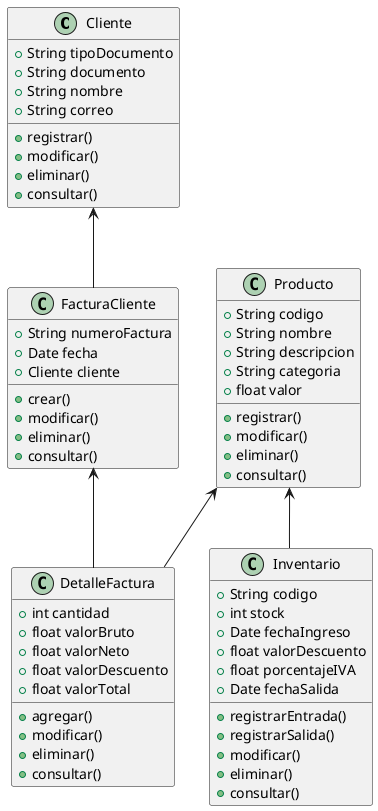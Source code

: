 @startuml
class Cliente {
  +String tipoDocumento
  +String documento
  +String nombre
  +String correo
  +registrar()
  +modificar()
  +eliminar()
  +consultar()
}

class FacturaCliente {
  +String numeroFactura
  +Date fecha
  +Cliente cliente
  +crear()
  +modificar()
  +eliminar()
  +consultar()
}

class DetalleFactura {
  +int cantidad
  +float valorBruto
  +float valorNeto
  +float valorDescuento
  +float valorTotal
  +agregar()
  +modificar()
  +eliminar()
  +consultar()
}

class Producto {
  +String codigo
  +String nombre
  +String descripcion
  +String categoria
  +float valor
  +registrar()
  +modificar()
  +eliminar()
  +consultar()
}

class Inventario {
  +String codigo
  +int stock
  +Date fechaIngreso
  +float valorDescuento
  +float porcentajeIVA
  +Date fechaSalida
  +registrarEntrada()
  +registrarSalida()
  +modificar()
  +eliminar()
  +consultar()
}

Cliente  <--  FacturaCliente
FacturaCliente  <--  DetalleFactura
Producto  <--  DetalleFactura
Producto  <--  Inventario

@enduml